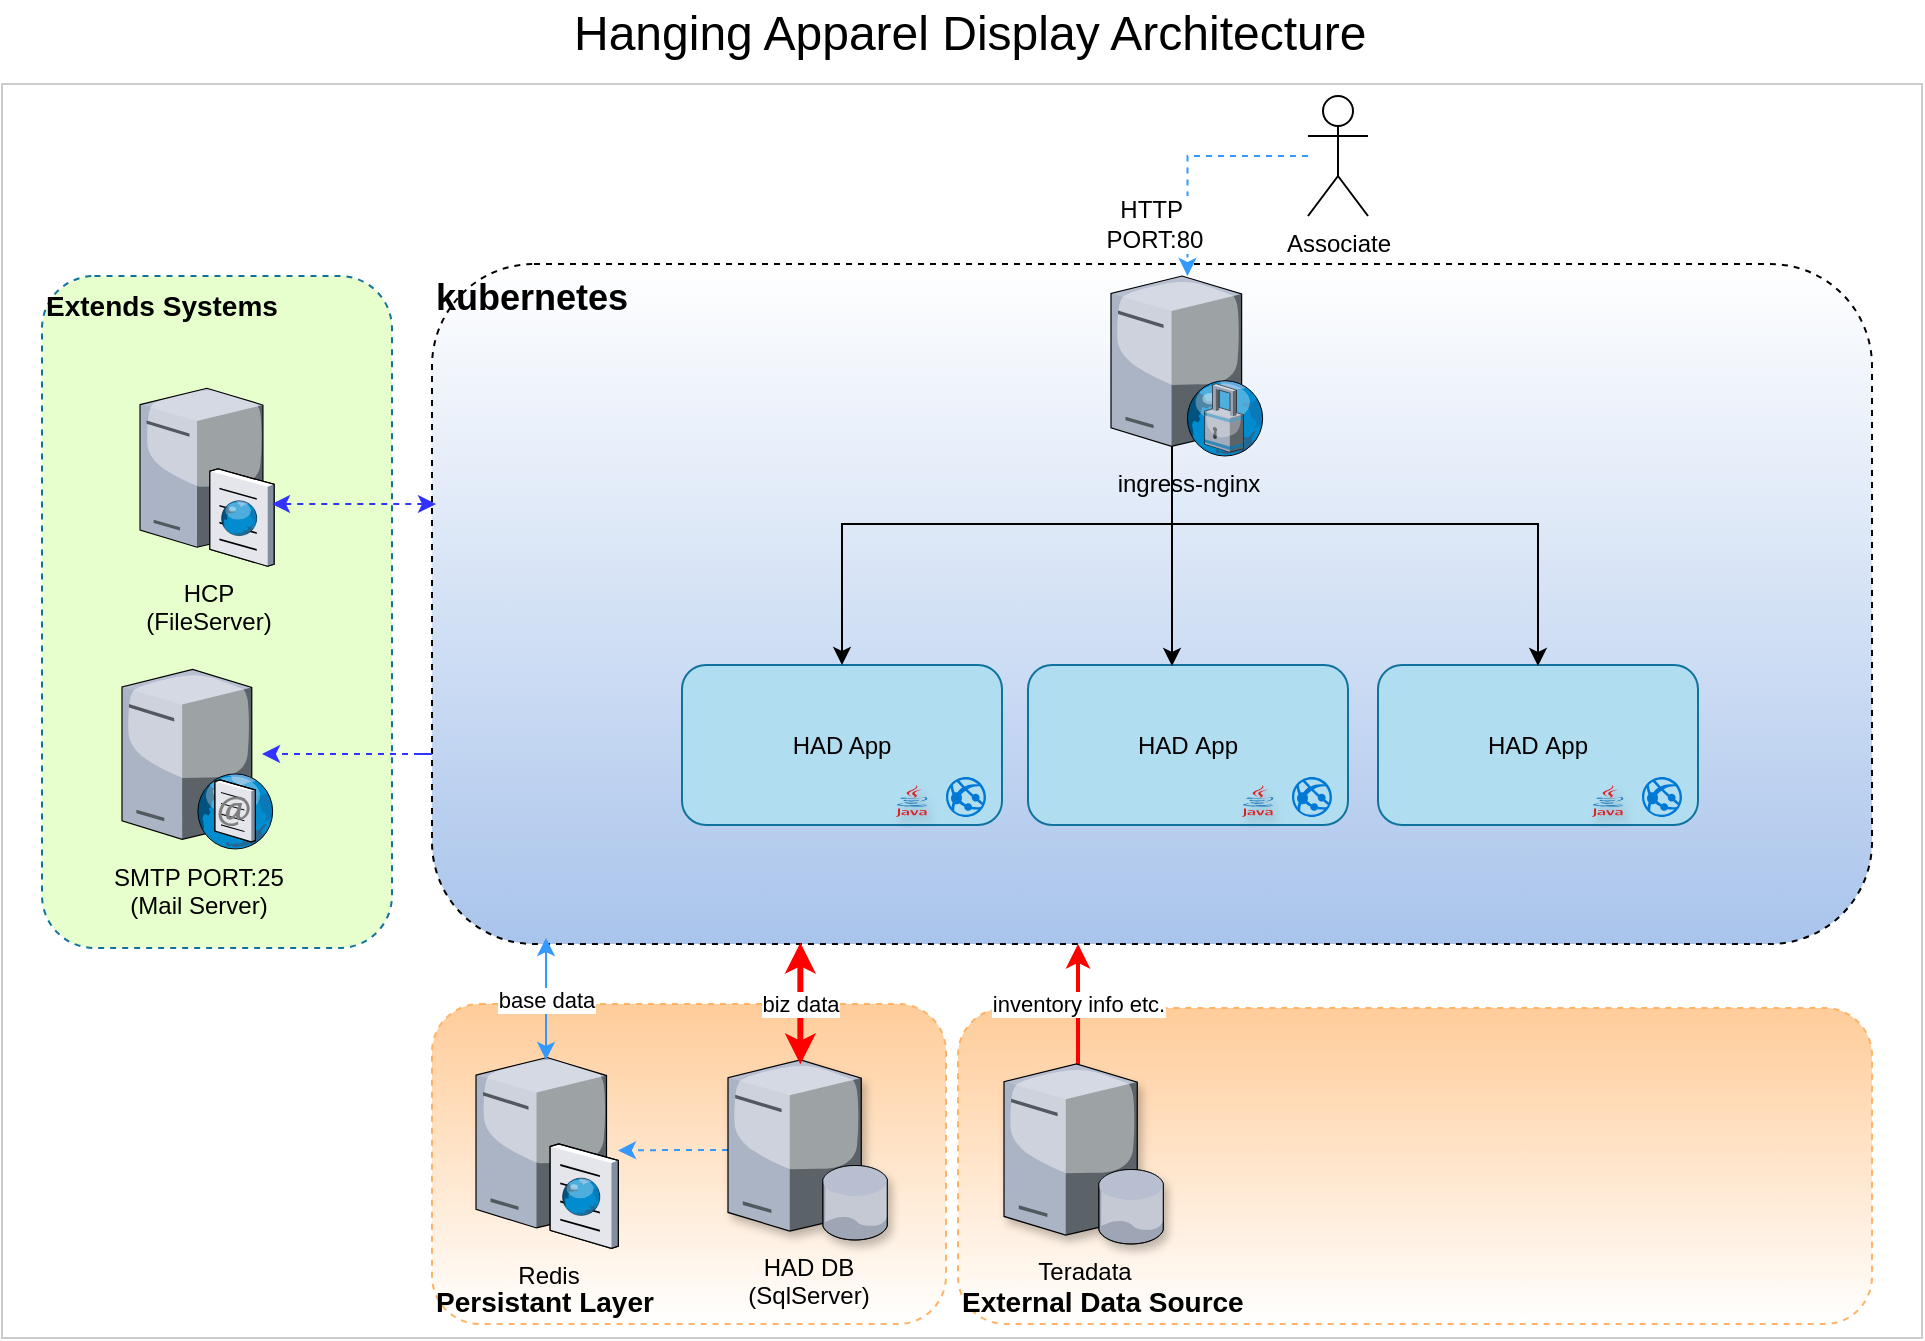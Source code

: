 <mxfile version="13.3.9" type="github">
  <diagram id="dVByegJKZWzJp2mYK4US" name="HAD">
    <mxGraphModel dx="1007" dy="529" grid="1" gridSize="10" guides="1" tooltips="1" connect="1" arrows="1" fold="1" page="1" pageScale="1" pageWidth="850" pageHeight="1100" math="0" shadow="0">
      <root>
        <mxCell id="0" />
        <mxCell id="1" parent="0" />
        <mxCell id="Fy3H6nG4b3iaLiIqb1eb-45" value="" style="rounded=0;whiteSpace=wrap;html=1;shadow=0;fillColor=none;gradientColor=#A9C4EB;fontSize=24;align=left;perimeterSpacing=3;strokeColor=#000000;opacity=20;" vertex="1" parent="1">
          <mxGeometry x="40" y="260" width="960" height="627" as="geometry" />
        </mxCell>
        <mxCell id="Fy3H6nG4b3iaLiIqb1eb-46" value="&lt;div style=&quot;text-align: right&quot;&gt;&lt;b&gt;&lt;font style=&quot;font-size: 14px&quot;&gt;External Data Source&lt;/font&gt;&lt;/b&gt;&lt;/div&gt;" style="rounded=1;whiteSpace=wrap;html=1;align=left;strokeColor=#FFB366;fillColor=#FFCC99;shadow=0;fontSize=12;verticalAlign=bottom;dashed=1;gradientColor=#ffffff;" vertex="1" parent="1">
          <mxGeometry x="518" y="722" width="457" height="158" as="geometry" />
        </mxCell>
        <mxCell id="Fy3H6nG4b3iaLiIqb1eb-47" value="&lt;b&gt;&lt;font style=&quot;font-size: 14px&quot;&gt;Extends Systems&lt;/font&gt;&lt;/b&gt;" style="rounded=1;whiteSpace=wrap;html=1;align=left;strokeColor=#10739e;fillColor=#E6FFCC;shadow=0;fontSize=12;verticalAlign=top;dashed=1;" vertex="1" parent="1">
          <mxGeometry x="60" y="356" width="175" height="336" as="geometry" />
        </mxCell>
        <mxCell id="Fy3H6nG4b3iaLiIqb1eb-48" value="&lt;b&gt;&lt;font style=&quot;font-size: 14px&quot;&gt;Persistant Layer&lt;/font&gt;&lt;/b&gt;" style="rounded=1;whiteSpace=wrap;html=1;align=left;strokeColor=#FFB366;fillColor=#FFCC99;shadow=0;fontSize=12;verticalAlign=bottom;dashed=1;gradientColor=#ffffff;" vertex="1" parent="1">
          <mxGeometry x="255" y="720" width="257" height="160" as="geometry" />
        </mxCell>
        <mxCell id="Fy3H6nG4b3iaLiIqb1eb-49" value="&lt;div style=&quot;text-align: center; font-size: 18px;&quot;&gt;&lt;b style=&quot;font-size: 18px;&quot;&gt;kubernetes&lt;/b&gt;&lt;/div&gt;" style="rounded=1;whiteSpace=wrap;html=1;fillColor=#ffffff;gradientColor=#A9C4EB;align=left;verticalAlign=top;dashed=1;fontSize=18;" vertex="1" parent="1">
          <mxGeometry x="255" y="350" width="720" height="340" as="geometry" />
        </mxCell>
        <mxCell id="Fy3H6nG4b3iaLiIqb1eb-50" value="inventory info etc." style="edgeStyle=orthogonalEdgeStyle;rounded=0;orthogonalLoop=1;jettySize=auto;html=1;startArrow=none;startFill=0;endArrow=classic;endFill=1;strokeColor=#FF0000;strokeWidth=2;" edge="1" parent="1">
          <mxGeometry relative="1" as="geometry">
            <mxPoint x="578" y="750" as="sourcePoint" />
            <mxPoint x="578" y="690" as="targetPoint" />
            <Array as="points">
              <mxPoint x="578" y="710" />
              <mxPoint x="578" y="710" />
            </Array>
          </mxGeometry>
        </mxCell>
        <mxCell id="Fy3H6nG4b3iaLiIqb1eb-51" value="&lt;div&gt;Teradata&lt;/div&gt;&lt;span id=&quot;transmark&quot; style=&quot;display: none ; width: 0px ; height: 0px&quot;&gt;&lt;/span&gt;&lt;span id=&quot;transmark&quot; style=&quot;display: none ; width: 0px ; height: 0px&quot;&gt;&lt;/span&gt;" style="verticalLabelPosition=bottom;aspect=fixed;html=1;verticalAlign=top;strokeColor=none;align=center;outlineConnect=0;shape=mxgraph.citrix.database_server;fillColor=#FFFFFF;gradientColor=#F3FFF2;shadow=1;" vertex="1" parent="1">
          <mxGeometry x="541" y="750" width="80" height="90" as="geometry" />
        </mxCell>
        <mxCell id="Fy3H6nG4b3iaLiIqb1eb-52" value="" style="group" vertex="1" connectable="0" parent="1">
          <mxGeometry x="380" y="550.5" width="160" height="80" as="geometry" />
        </mxCell>
        <mxCell id="Fy3H6nG4b3iaLiIqb1eb-53" value="&lt;span&gt;HAD App&lt;/span&gt;&lt;span&gt;&lt;br&gt;&lt;/span&gt;" style="rounded=1;whiteSpace=wrap;html=1;align=center;strokeColor=#10739e;fillColor=#b1ddf0;" vertex="1" parent="Fy3H6nG4b3iaLiIqb1eb-52">
          <mxGeometry width="160" height="80" as="geometry" />
        </mxCell>
        <mxCell id="Fy3H6nG4b3iaLiIqb1eb-54" value="" style="shadow=0;dashed=0;html=1;strokeColor=none;fillColor=#0079D6;labelPosition=center;verticalLabelPosition=bottom;verticalAlign=top;align=center;shape=mxgraph.azure.azure_website;" vertex="1" parent="Fy3H6nG4b3iaLiIqb1eb-52">
          <mxGeometry x="132" y="56" width="20" height="20" as="geometry" />
        </mxCell>
        <mxCell id="Fy3H6nG4b3iaLiIqb1eb-55" value="" style="dashed=0;outlineConnect=0;html=1;align=center;labelPosition=center;verticalLabelPosition=bottom;verticalAlign=top;shape=mxgraph.weblogos.java;shadow=1;fillColor=none;gradientColor=#ffffff;" vertex="1" parent="Fy3H6nG4b3iaLiIqb1eb-52">
          <mxGeometry x="107" y="60" width="16" height="16" as="geometry" />
        </mxCell>
        <mxCell id="Fy3H6nG4b3iaLiIqb1eb-56" value="" style="group" vertex="1" connectable="0" parent="1">
          <mxGeometry x="553" y="550.5" width="160" height="80" as="geometry" />
        </mxCell>
        <mxCell id="Fy3H6nG4b3iaLiIqb1eb-57" value="HAD&amp;nbsp;App&lt;span&gt;&lt;br&gt;&lt;/span&gt;" style="rounded=1;whiteSpace=wrap;html=1;align=center;strokeColor=#10739e;fillColor=#b1ddf0;" vertex="1" parent="Fy3H6nG4b3iaLiIqb1eb-56">
          <mxGeometry width="160" height="80" as="geometry" />
        </mxCell>
        <mxCell id="Fy3H6nG4b3iaLiIqb1eb-58" value="" style="shadow=0;dashed=0;html=1;strokeColor=none;fillColor=#0079D6;labelPosition=center;verticalLabelPosition=bottom;verticalAlign=top;align=center;shape=mxgraph.azure.azure_website;" vertex="1" parent="Fy3H6nG4b3iaLiIqb1eb-56">
          <mxGeometry x="132" y="56" width="20" height="20" as="geometry" />
        </mxCell>
        <mxCell id="Fy3H6nG4b3iaLiIqb1eb-59" value="" style="dashed=0;outlineConnect=0;html=1;align=center;labelPosition=center;verticalLabelPosition=bottom;verticalAlign=top;shape=mxgraph.weblogos.java;shadow=1;fillColor=none;gradientColor=#ffffff;" vertex="1" parent="Fy3H6nG4b3iaLiIqb1eb-56">
          <mxGeometry x="107" y="60" width="16" height="16" as="geometry" />
        </mxCell>
        <mxCell id="Fy3H6nG4b3iaLiIqb1eb-60" value="Hanging Apparel Display Architecture&lt;span id=&quot;transmark&quot; style=&quot;display: none ; width: 0px ; height: 0px&quot;&gt;&lt;/span&gt;&lt;span id=&quot;transmark&quot; style=&quot;display: none ; width: 0px ; height: 0px&quot;&gt;&lt;/span&gt;&lt;span id=&quot;transmark&quot; style=&quot;display: none ; width: 0px ; height: 0px&quot;&gt;&lt;/span&gt;" style="text;html=1;resizable=0;points=[];autosize=1;align=left;verticalAlign=top;spacingTop=-4;fontSize=24;" vertex="1" parent="1">
          <mxGeometry x="324" y="218" width="410" height="30" as="geometry" />
        </mxCell>
        <mxCell id="Fy3H6nG4b3iaLiIqb1eb-61" value="" style="group" vertex="1" connectable="0" parent="1">
          <mxGeometry x="728" y="550.5" width="160" height="80" as="geometry" />
        </mxCell>
        <mxCell id="Fy3H6nG4b3iaLiIqb1eb-62" value="HAD&amp;nbsp;App&lt;span&gt;&lt;br&gt;&lt;/span&gt;" style="rounded=1;whiteSpace=wrap;html=1;align=center;strokeColor=#10739e;fillColor=#b1ddf0;" vertex="1" parent="Fy3H6nG4b3iaLiIqb1eb-61">
          <mxGeometry width="160" height="80" as="geometry" />
        </mxCell>
        <mxCell id="Fy3H6nG4b3iaLiIqb1eb-63" value="" style="shadow=0;dashed=0;html=1;strokeColor=none;fillColor=#0079D6;labelPosition=center;verticalLabelPosition=bottom;verticalAlign=top;align=center;shape=mxgraph.azure.azure_website;" vertex="1" parent="Fy3H6nG4b3iaLiIqb1eb-61">
          <mxGeometry x="132" y="56" width="20" height="20" as="geometry" />
        </mxCell>
        <mxCell id="Fy3H6nG4b3iaLiIqb1eb-64" value="" style="dashed=0;outlineConnect=0;html=1;align=center;labelPosition=center;verticalLabelPosition=bottom;verticalAlign=top;shape=mxgraph.weblogos.java;shadow=1;fillColor=none;gradientColor=#ffffff;" vertex="1" parent="Fy3H6nG4b3iaLiIqb1eb-61">
          <mxGeometry x="107" y="60" width="16" height="16" as="geometry" />
        </mxCell>
        <mxCell id="Fy3H6nG4b3iaLiIqb1eb-65" value="SMTP PORT:25&lt;br&gt;(Mail Server)" style="verticalLabelPosition=bottom;aspect=fixed;html=1;verticalAlign=top;strokeColor=none;align=center;outlineConnect=0;shape=mxgraph.citrix.smtp_server;" vertex="1" parent="1">
          <mxGeometry x="100" y="550.5" width="76" height="92" as="geometry" />
        </mxCell>
        <mxCell id="Fy3H6nG4b3iaLiIqb1eb-66" style="edgeStyle=orthogonalEdgeStyle;rounded=0;orthogonalLoop=1;jettySize=auto;html=1;entryX=0.5;entryY=0;entryDx=0;entryDy=0;startArrow=none;startFill=0;endArrow=classic;endFill=1;strokeColor=#000000;strokeWidth=1;" edge="1" parent="1" source="Fy3H6nG4b3iaLiIqb1eb-69" target="Fy3H6nG4b3iaLiIqb1eb-53">
          <mxGeometry relative="1" as="geometry">
            <Array as="points">
              <mxPoint x="625" y="480" />
              <mxPoint x="460" y="480" />
            </Array>
          </mxGeometry>
        </mxCell>
        <mxCell id="Fy3H6nG4b3iaLiIqb1eb-67" style="edgeStyle=orthogonalEdgeStyle;rounded=0;orthogonalLoop=1;jettySize=auto;html=1;entryX=0.392;entryY=0.119;entryDx=0;entryDy=0;entryPerimeter=0;startArrow=none;startFill=0;endArrow=classic;endFill=1;strokeColor=#000000;strokeWidth=1;" edge="1" parent="1">
          <mxGeometry relative="1" as="geometry">
            <mxPoint x="625" y="437" as="sourcePoint" />
            <mxPoint x="625" y="551" as="targetPoint" />
          </mxGeometry>
        </mxCell>
        <mxCell id="Fy3H6nG4b3iaLiIqb1eb-68" style="edgeStyle=orthogonalEdgeStyle;rounded=0;orthogonalLoop=1;jettySize=auto;html=1;entryX=0.5;entryY=0;entryDx=0;entryDy=0;startArrow=none;startFill=0;endArrow=classic;endFill=1;strokeColor=#000000;strokeWidth=1;" edge="1" parent="1" source="Fy3H6nG4b3iaLiIqb1eb-69">
          <mxGeometry relative="1" as="geometry">
            <mxPoint x="616" y="446" as="sourcePoint" />
            <mxPoint x="808" y="551" as="targetPoint" />
            <Array as="points">
              <mxPoint x="625" y="480" />
              <mxPoint x="808" y="480" />
            </Array>
          </mxGeometry>
        </mxCell>
        <mxCell id="Fy3H6nG4b3iaLiIqb1eb-69" value="ingress-nginx" style="verticalLabelPosition=bottom;aspect=fixed;html=1;verticalAlign=top;strokeColor=none;align=center;outlineConnect=0;shape=mxgraph.citrix.proxy_server;" vertex="1" parent="1">
          <mxGeometry x="594.5" y="356" width="76.5" height="90" as="geometry" />
        </mxCell>
        <mxCell id="Fy3H6nG4b3iaLiIqb1eb-70" style="edgeStyle=orthogonalEdgeStyle;rounded=0;orthogonalLoop=1;jettySize=auto;html=1;strokeColor=#3333FF;fillColor=#FF3333;dashed=1;" edge="1" parent="1">
          <mxGeometry relative="1" as="geometry">
            <mxPoint x="249" y="595" as="sourcePoint" />
            <mxPoint x="170" y="595" as="targetPoint" />
            <Array as="points">
              <mxPoint x="255" y="595" />
            </Array>
          </mxGeometry>
        </mxCell>
        <mxCell id="Fy3H6nG4b3iaLiIqb1eb-71" style="edgeStyle=orthogonalEdgeStyle;rounded=0;orthogonalLoop=1;jettySize=auto;html=1;startArrow=none;startFill=0;endArrow=classic;endFill=1;strokeColor=#3399FF;dashed=1;" edge="1" parent="1" source="Fy3H6nG4b3iaLiIqb1eb-73" target="Fy3H6nG4b3iaLiIqb1eb-69">
          <mxGeometry relative="1" as="geometry" />
        </mxCell>
        <mxCell id="Fy3H6nG4b3iaLiIqb1eb-72" value="HTTP&amp;nbsp;&lt;br&gt;PORT:80" style="text;html=1;resizable=0;points=[];align=center;verticalAlign=middle;labelBackgroundColor=#ffffff;" vertex="1" connectable="0" parent="Fy3H6nG4b3iaLiIqb1eb-71">
          <mxGeometry y="17" relative="1" as="geometry">
            <mxPoint x="-17" y="17" as="offset" />
          </mxGeometry>
        </mxCell>
        <mxCell id="Fy3H6nG4b3iaLiIqb1eb-73" value="Associate" style="shape=umlActor;verticalLabelPosition=bottom;labelBackgroundColor=#ffffff;verticalAlign=top;html=1;outlineConnect=0;" vertex="1" parent="1">
          <mxGeometry x="693" y="266" width="30" height="60" as="geometry" />
        </mxCell>
        <mxCell id="Fy3H6nG4b3iaLiIqb1eb-74" style="edgeStyle=orthogonalEdgeStyle;rounded=0;orthogonalLoop=1;jettySize=auto;html=1;dashed=1;startArrow=none;startFill=0;endArrow=classic;endFill=1;strokeColor=#3399FF;strokeWidth=1;" edge="1" parent="1" source="Fy3H6nG4b3iaLiIqb1eb-75" target="Fy3H6nG4b3iaLiIqb1eb-77">
          <mxGeometry relative="1" as="geometry" />
        </mxCell>
        <mxCell id="Fy3H6nG4b3iaLiIqb1eb-75" value="&lt;div&gt;HAD DB&lt;/div&gt;&lt;div&gt;(SqlServer)&lt;/div&gt;&lt;span id=&quot;transmark&quot; style=&quot;display: none ; width: 0px ; height: 0px&quot;&gt;&lt;/span&gt;&lt;span id=&quot;transmark&quot; style=&quot;display: none ; width: 0px ; height: 0px&quot;&gt;&lt;/span&gt;" style="verticalLabelPosition=bottom;aspect=fixed;html=1;verticalAlign=top;strokeColor=none;align=center;outlineConnect=0;shape=mxgraph.citrix.database_server;fillColor=#FFFFFF;gradientColor=#F3FFF2;shadow=1;" vertex="1" parent="1">
          <mxGeometry x="403" y="748" width="80" height="90" as="geometry" />
        </mxCell>
        <mxCell id="Fy3H6nG4b3iaLiIqb1eb-76" value="biz data" style="endArrow=classic;html=1;shadow=0;rounded=0;strokeColor=#FF0000;jumpStyle=arc;jumpSize=8;edgeStyle=orthogonalEdgeStyle;startArrow=classic;startFill=1;strokeWidth=3;exitX=0.574;exitY=1.005;exitDx=0;exitDy=0;exitPerimeter=0;" edge="1" parent="1">
          <mxGeometry width="50" height="50" relative="1" as="geometry">
            <mxPoint x="439.167" y="689.333" as="sourcePoint" />
            <mxPoint x="439.167" y="750.167" as="targetPoint" />
            <Array as="points">
              <mxPoint x="439" y="728" />
              <mxPoint x="439" y="728" />
            </Array>
          </mxGeometry>
        </mxCell>
        <mxCell id="Fy3H6nG4b3iaLiIqb1eb-77" value="&lt;div style=&quot;text-align: right&quot;&gt;&lt;span&gt;Redis&lt;/span&gt;&lt;/div&gt;" style="verticalLabelPosition=bottom;aspect=fixed;html=1;verticalAlign=top;strokeColor=none;align=center;outlineConnect=0;shape=mxgraph.citrix.cache_server;" vertex="1" parent="1">
          <mxGeometry x="277" y="744.5" width="71" height="97.5" as="geometry" />
        </mxCell>
        <mxCell id="Fy3H6nG4b3iaLiIqb1eb-78" value="base data" style="endArrow=classic;html=1;shadow=0;rounded=0;strokeColor=#3399FF;jumpStyle=arc;jumpSize=8;edgeStyle=orthogonalEdgeStyle;startArrow=classic;startFill=1;strokeWidth=1;exitX=0.574;exitY=1.005;exitDx=0;exitDy=0;exitPerimeter=0;" edge="1" parent="1">
          <mxGeometry width="50" height="50" relative="1" as="geometry">
            <mxPoint x="312" y="687" as="sourcePoint" />
            <mxPoint x="312" y="748" as="targetPoint" />
            <Array as="points">
              <mxPoint x="312" y="708" />
              <mxPoint x="312" y="708" />
            </Array>
          </mxGeometry>
        </mxCell>
        <mxCell id="Fy3H6nG4b3iaLiIqb1eb-79" value="HCP&lt;br&gt;(FileServer)&lt;br&gt;" style="verticalLabelPosition=bottom;aspect=fixed;html=1;verticalAlign=top;strokeColor=none;align=center;outlineConnect=0;shape=mxgraph.citrix.ftp_server;fillColor=#FFFFFF;gradientColor=#F3FFF2;" vertex="1" parent="1">
          <mxGeometry x="109" y="410" width="67" height="91" as="geometry" />
        </mxCell>
        <mxCell id="Fy3H6nG4b3iaLiIqb1eb-80" style="edgeStyle=orthogonalEdgeStyle;rounded=0;orthogonalLoop=1;jettySize=auto;html=1;strokeColor=#3333FF;fillColor=#FF3333;dashed=1;startArrow=classic;startFill=1;" edge="1" parent="1">
          <mxGeometry relative="1" as="geometry">
            <mxPoint x="257" y="470" as="sourcePoint" />
            <mxPoint x="175" y="470" as="targetPoint" />
            <Array as="points">
              <mxPoint x="229" y="470" />
              <mxPoint x="229" y="470" />
            </Array>
          </mxGeometry>
        </mxCell>
      </root>
    </mxGraphModel>
  </diagram>
</mxfile>
